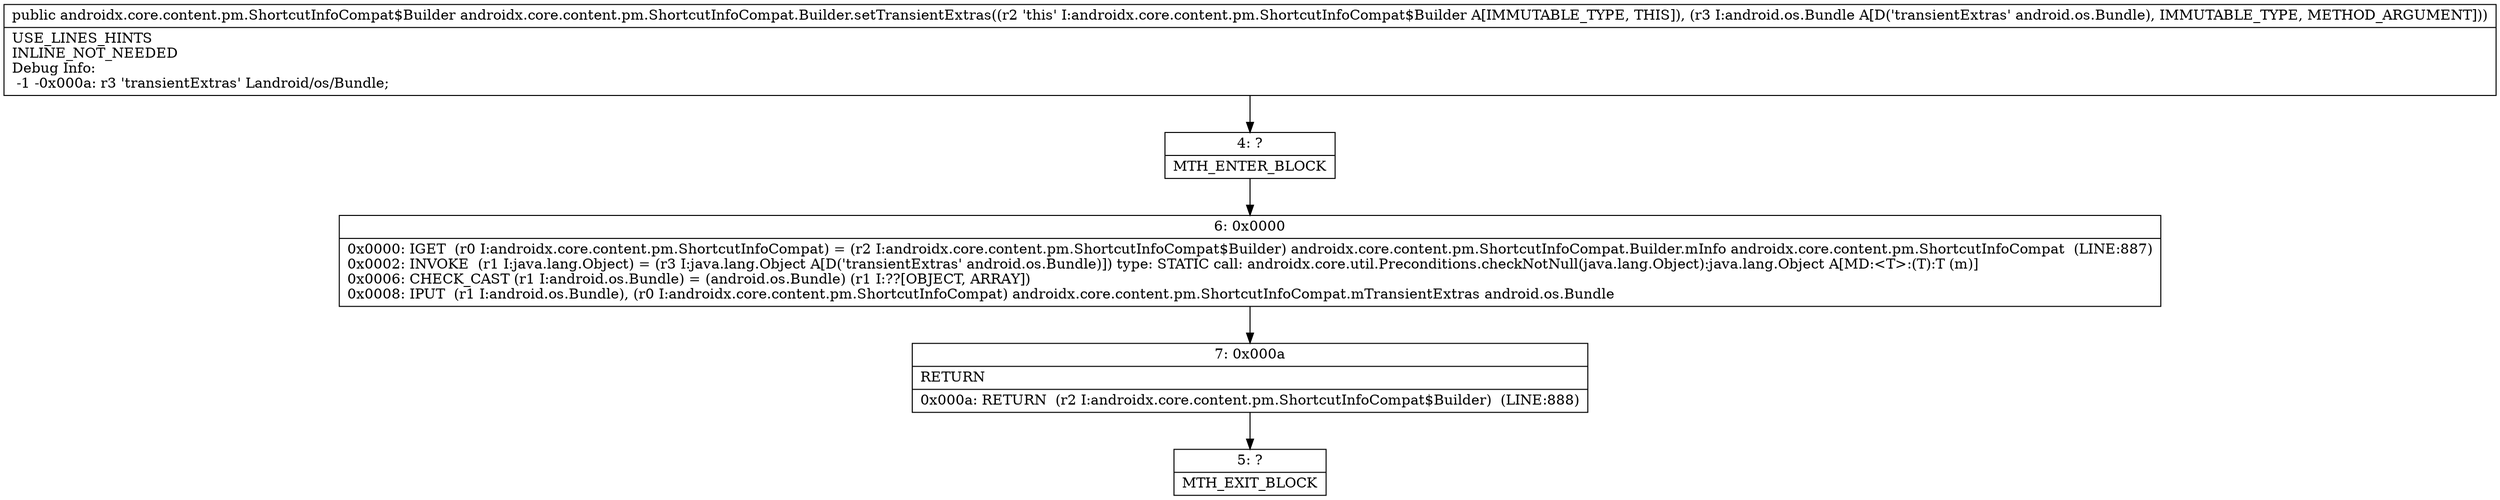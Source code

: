 digraph "CFG forandroidx.core.content.pm.ShortcutInfoCompat.Builder.setTransientExtras(Landroid\/os\/Bundle;)Landroidx\/core\/content\/pm\/ShortcutInfoCompat$Builder;" {
Node_4 [shape=record,label="{4\:\ ?|MTH_ENTER_BLOCK\l}"];
Node_6 [shape=record,label="{6\:\ 0x0000|0x0000: IGET  (r0 I:androidx.core.content.pm.ShortcutInfoCompat) = (r2 I:androidx.core.content.pm.ShortcutInfoCompat$Builder) androidx.core.content.pm.ShortcutInfoCompat.Builder.mInfo androidx.core.content.pm.ShortcutInfoCompat  (LINE:887)\l0x0002: INVOKE  (r1 I:java.lang.Object) = (r3 I:java.lang.Object A[D('transientExtras' android.os.Bundle)]) type: STATIC call: androidx.core.util.Preconditions.checkNotNull(java.lang.Object):java.lang.Object A[MD:\<T\>:(T):T (m)]\l0x0006: CHECK_CAST (r1 I:android.os.Bundle) = (android.os.Bundle) (r1 I:??[OBJECT, ARRAY]) \l0x0008: IPUT  (r1 I:android.os.Bundle), (r0 I:androidx.core.content.pm.ShortcutInfoCompat) androidx.core.content.pm.ShortcutInfoCompat.mTransientExtras android.os.Bundle \l}"];
Node_7 [shape=record,label="{7\:\ 0x000a|RETURN\l|0x000a: RETURN  (r2 I:androidx.core.content.pm.ShortcutInfoCompat$Builder)  (LINE:888)\l}"];
Node_5 [shape=record,label="{5\:\ ?|MTH_EXIT_BLOCK\l}"];
MethodNode[shape=record,label="{public androidx.core.content.pm.ShortcutInfoCompat$Builder androidx.core.content.pm.ShortcutInfoCompat.Builder.setTransientExtras((r2 'this' I:androidx.core.content.pm.ShortcutInfoCompat$Builder A[IMMUTABLE_TYPE, THIS]), (r3 I:android.os.Bundle A[D('transientExtras' android.os.Bundle), IMMUTABLE_TYPE, METHOD_ARGUMENT]))  | USE_LINES_HINTS\lINLINE_NOT_NEEDED\lDebug Info:\l  \-1 \-0x000a: r3 'transientExtras' Landroid\/os\/Bundle;\l}"];
MethodNode -> Node_4;Node_4 -> Node_6;
Node_6 -> Node_7;
Node_7 -> Node_5;
}

